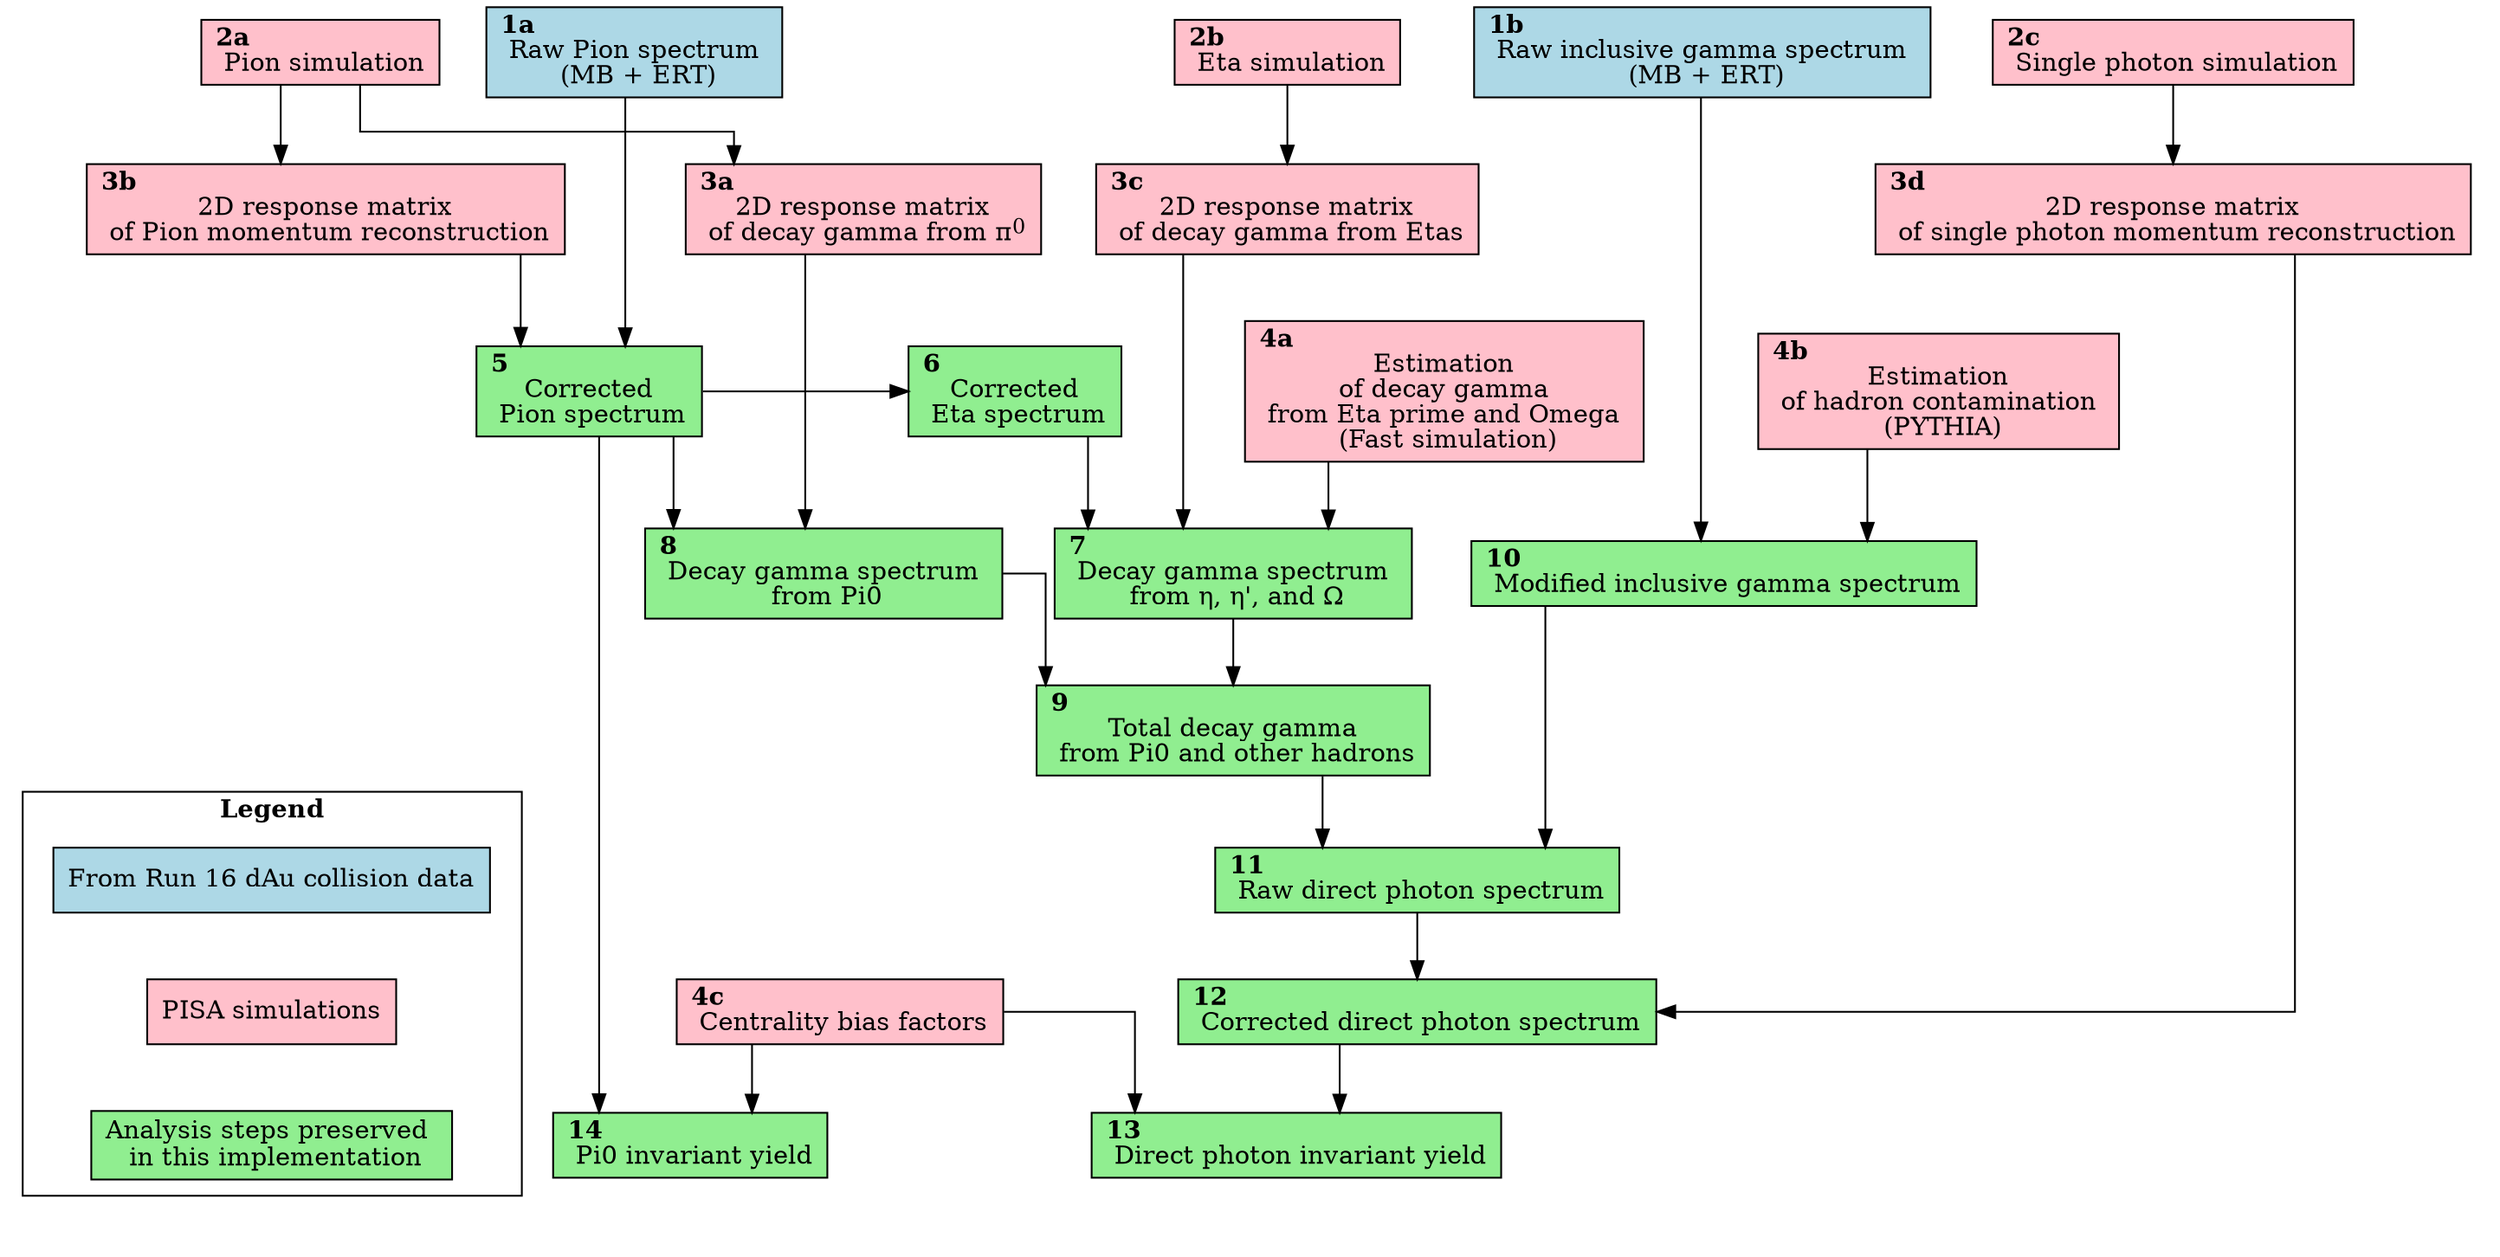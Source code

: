 digraph G {

    graph [splines=ortho ratio=0.5 nodesep=0.2 compound=true]
    node [shape=record style="filled"]

    block_01a   [label=<<b>1a</b> <br align="left"/> Raw Pion spectrum <br/> (MB + ERT)>, fillcolor="lightblue"]
    block_01b   [label=<<b>1b</b> <br align="left"/> Raw inclusive gamma spectrum <br/> (MB + ERT)>, fillcolor="lightblue"]

    block_02a   [label=<<b>2a</b> <br align="left"/> Pion simulation>, fillcolor="pink"]
    block_02b   [label=<<b>2b</b> <br align="left"/> Eta simulation>, fillcolor="pink"]
    block_02c   [label=<<b>2c</b> <br align="left"/> Single photon simulation>, fillcolor="pink"]

    block_03a   [label=<<b>3a</b> <br align="left"/> 2D response matrix <br/> of decay gamma from &pi;<sup>0</sup>>, fillcolor="pink"]
    block_03b   [label=<<b>3b</b> <br align="left"/> 2D response matrix <br/> of Pion momentum reconstruction>, fillcolor="pink"]
    block_03c   [label=<<b>3c</b> <br align="left"/> 2D response matrix <br/> of decay gamma from Etas>, fillcolor="pink"]
    block_03d   [label=<<b>3d</b> <br align="left"/> 2D response matrix <br/> of single photon momentum reconstruction>, fillcolor="pink"]

    block_04a   [label=<<b>4a</b> <br align="left"/> Estimation <br/> of decay gamma <br/> from Eta prime and Omega <br/> (Fast simulation)>, fillcolor="pink"]
    block_04b   [label=<<b>4b</b> <br align="left"/> Estimation <br/> of hadron contamination <br/> (PYTHIA)>, fillcolor="pink"]
    block_04c   [label=<<b>4c</b> <br align="left"/> Centrality bias factors>, fillcolor="pink"]

    block_05    [label=<<b>5</b> <br align="left"/> Corrected <br/> Pion spectrum>, fillcolor="lightgreen"]
    block_06    [label=<<b>6</b> <br align="left"/> Corrected <br/> Eta spectrum>, fillcolor="lightgreen"]
    block_07    [label=<<b>7</b> <br align="left"/> Decay gamma spectrum <br/> from &eta;, &eta;', and &Omega;>, fillcolor="lightgreen"]
    block_08    [label=<<b>8</b> <br align="left"/> Decay gamma spectrum <br/> from Pi0>, fillcolor="lightgreen"]
    block_09    [label=<<b>9</b> <br align="left"/> Total decay gamma <br/> from Pi0 and other hadrons>, fillcolor="lightgreen"]
    block_10    [label=<<b>10</b> <br align="left"/> Modified inclusive gamma spectrum>, fillcolor="lightgreen"]
    block_11    [label=<<b>11</b> <br align="left"/> Raw direct photon spectrum>, fillcolor="lightgreen"]
    block_12    [label=<<b>12</b> <br align="left"/> Corrected direct photon spectrum>, fillcolor="lightgreen"]

    block_13    [label=<<b>13</b> <br align="left"/> Direct photon invariant yield>, fillcolor="lightgreen"]
    block_14    [label=<<b>14</b> <br align="left"/> Pi0 invariant yield>, fillcolor="lightgreen"]

    block_01a -> block_05:ne -> block_06 -> block_07:nw
    block_01b -> block_10 -> block_11:ne
    block_02a -> block_03b -> block_05 -> block_08
    block_02a -> block_03a -> block_08 -> block_09 -> block_11 -> block_12 -> block_13
    block_02b -> block_03c -> block_07 -> block_09
    block_02c -> block_03d -> block_12:ne
    block_04a -> block_07:ne
    block_04b -> block_10
    block_05 -> block_14
    block_04c -> block_13
    block_04c -> block_14



    { rank=same; block_01a; block_01b; block_02a; block_02b; block_02c; }
    { rank=same; block_03a; block_03b; block_03c; block_03d; }
    { rank=same; block_04a; block_04b; }
    { rank=same; block_05; block_06; }
    { rank=same; block_13; block_14; }

    // Legend entries
    subgraph cluster_legend {
      label=<<b>Legend</b>>

      legend1 [label=<From Run 16 dAu collision data> fillcolor="lightblue"]
      legend2 [label=<PISA simulations> fillcolor="pink"]
      legend3 [label=<Analysis steps preserved <br/> in this implementation> fillcolor="lightgreen"]

      legend1 -> legend2 -> legend3 [style=invis];
    }

    invis_sink [width=3 height=0 fixedsize=true style=invis]
    { rank=sink; invis_sink }
    legend3 -> invis_sink:w [style=invis]
    block_14 -> invis_sink:e [style=invis]

}
